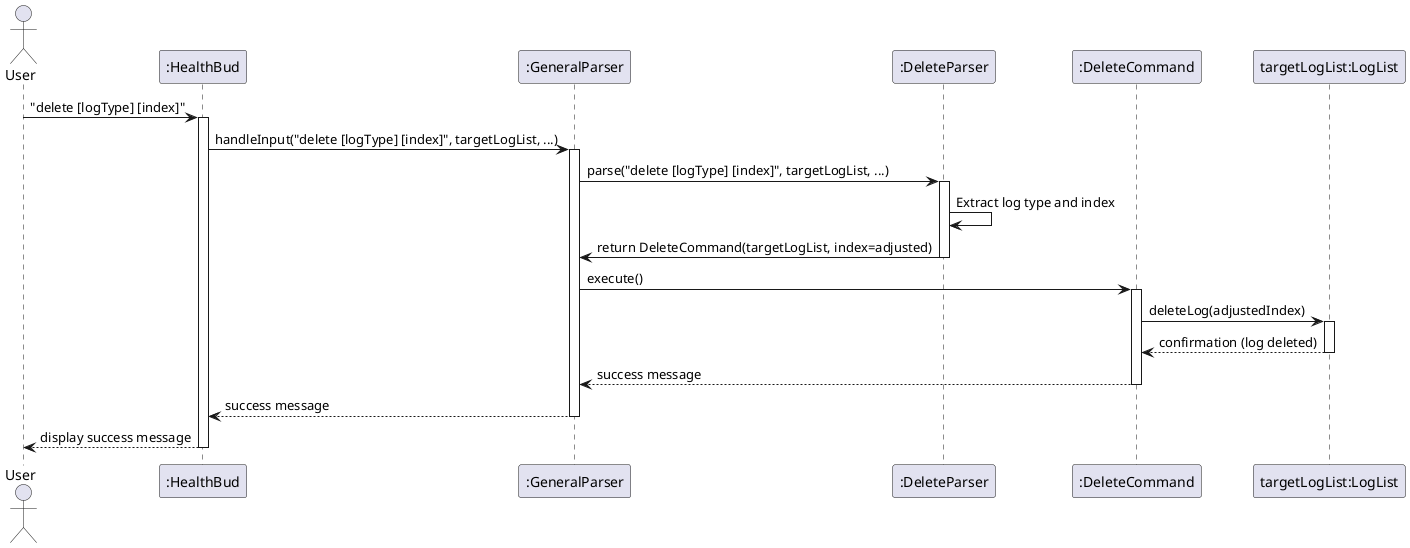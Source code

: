 @startuml
actor User
participant ":HealthBud" as HealthBud
participant ":GeneralParser" as GeneralParser
participant ":DeleteParser" as DeleteParser
participant ":DeleteCommand" as DeleteCommand
participant "targetLogList:LogList" as LogList

User -> HealthBud : "delete [logType] [index]"
activate HealthBud

HealthBud -> GeneralParser : handleInput("delete [logType] [index]", targetLogList, ...)
activate GeneralParser

GeneralParser -> DeleteParser : parse("delete [logType] [index]", targetLogList, ...)
activate DeleteParser

DeleteParser -> DeleteParser : Extract log type and index
DeleteParser -> GeneralParser : return DeleteCommand(targetLogList, index=adjusted)
deactivate DeleteParser

GeneralParser -> DeleteCommand : execute()
activate DeleteCommand

DeleteCommand -> LogList : deleteLog(adjustedIndex)
activate LogList
LogList --> DeleteCommand : confirmation (log deleted)
deactivate LogList

DeleteCommand --> GeneralParser : success message
deactivate DeleteCommand

GeneralParser --> HealthBud : success message
deactivate GeneralParser

HealthBud --> User : display success message
deactivate HealthBud
@enduml